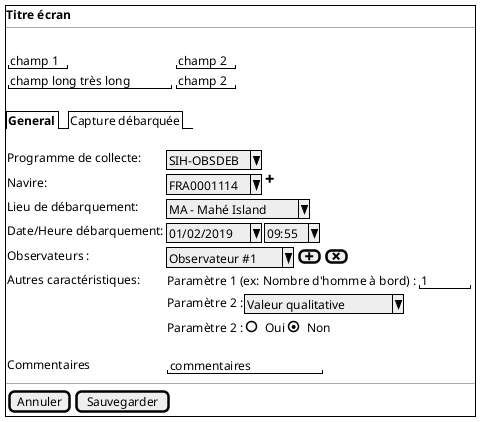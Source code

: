 @startsalt
{+
  <b>Titre écran
  --
  .
  {
  "champ 1" | "champ 2"
  "champ long très long" | "champ 2"
  }

  .

  {/ <b>General | Capture débarquée }

  {
      .
      Programme de collecte:    | { ^SIH-OBSDEB^ }
      Navire:                   | { ^FRA0001114^ | <&plus> }
      Lieu de débarquement:     | { ^MA - Mahé Island^ }
      Date/Heure débarquement:  | { ^01/02/2019^ | ^09:55^ }
      Observateurs :            | { ^Observateur #1^ | [<&plus>] | [<&x>]}
      Autres caractéristiques:  | { Paramètre 1 (ex: Nombre d'homme à bord) : | "   1  " }
      .                         | { Paramètre 2 : | ^Valeur qualitative^ }
      .                         | { Paramètre 2 : | () Oui | (X) Non }

      .
      Commentaires              | { "commentaires       "}

  }

  --

  {[Annuler] | [Sauvegarder]}
}
@endsalt
